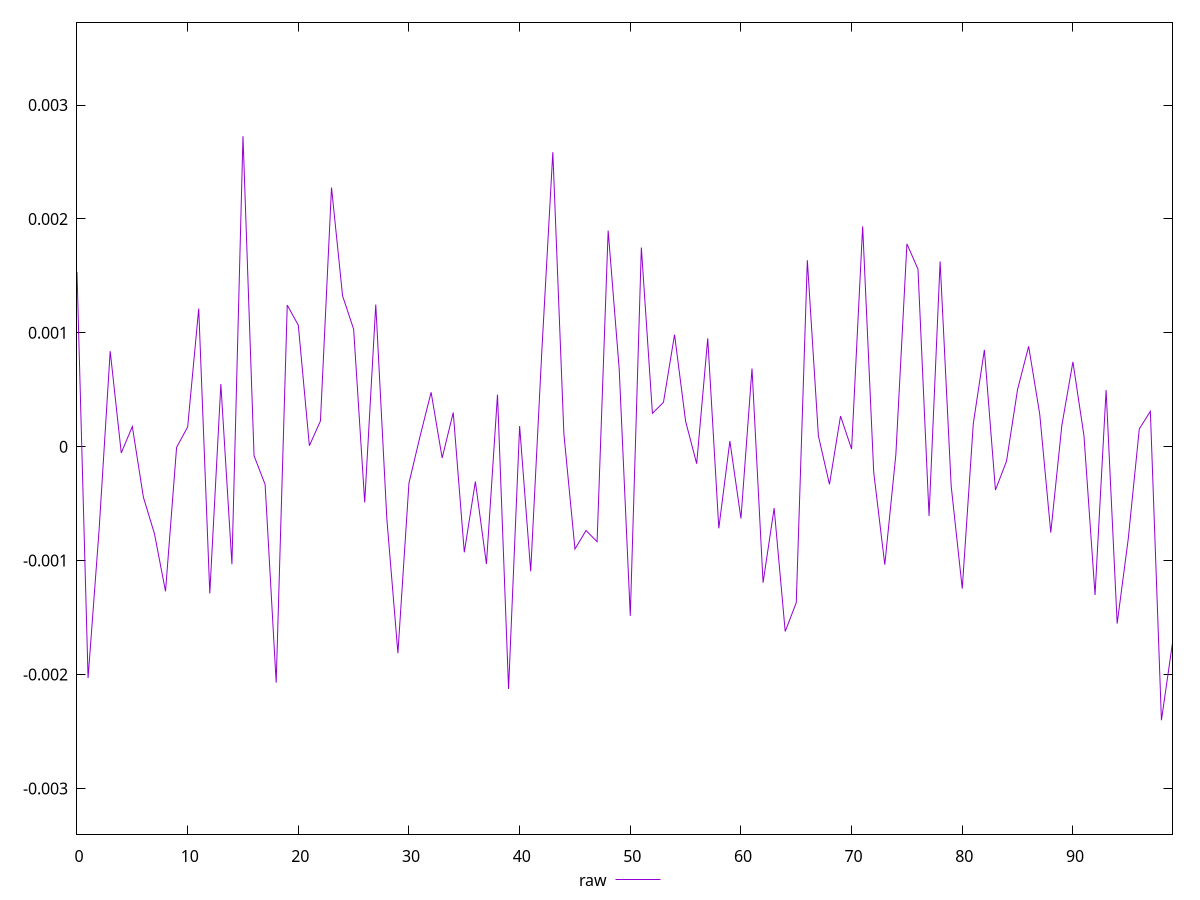 reset

$raw <<EOF
0 0.0015342793453355936
1 -0.0020311003696600874
2 -0.0007256765751565536
3 0.0008387667688408118
4 -0.00005462779512069634
5 0.00017779970417464795
6 -0.00044347737198063896
7 -0.0007642558593345335
8 -0.001269690075953498
9 -0.0000057628980768475654
10 0.00017320003469983112
11 0.001212645778543054
12 -0.0012874351876855713
13 0.0005495958166668127
14 -0.0010315476883027994
15 0.0027264234817201104
16 -0.00007938432202708092
17 -0.0003314990994195749
18 -0.002071517369653928
19 0.001243284758331268
20 0.0010666203882628005
21 0.000008479407953095909
22 0.00022646939412255905
23 0.0022760805498307636
24 0.001324825143630746
25 0.0010315629049982408
26 -0.0004890744284781582
27 0.0012482168891407661
28 -0.000632942372083666
29 -0.001812367864349252
30 -0.00031835301459269186
31 0.00009054171795243402
32 0.00047802466289310566
33 -0.00009889135481352448
34 0.0003002435078275365
35 -0.0009271582076922585
36 -0.00030561102064953266
37 -0.0010297622627506017
38 0.0004576517948554579
39 -0.002126866538906286
40 0.0001815765397490338
41 -0.0010935908997136152
42 0.0008268653087866598
43 0.0025857792210040127
44 0.00011211892692109207
45 -0.0008985721214464356
46 -0.000735633422577645
47 -0.0008339753821959012
48 0.0018980242939678476
49 0.0006784980565480556
50 -0.0014848981957791237
51 0.0017483640898914932
52 0.0002932558192112392
53 0.0003901653250106976
54 0.0009840196115793378
55 0.000223312515556621
56 -0.00014916652505685325
57 0.0009516185305255811
58 -0.0007160490980813636
59 0.00005000404324984973
60 -0.0006300030844458978
61 0.0006862306524822304
62 -0.0011938475856972863
63 -0.0005387073852484886
64 -0.0016219731052896
65 -0.0013693409643045723
66 0.0016372988846917826
67 0.0000953727156989959
68 -0.0003307274793994777
69 0.00026920904081520984
70 -0.000020482266105138343
71 0.0019345653051358286
72 -0.00022565901057198715
73 -0.0010358399778757229
74 -0.00006944707170457961
75 0.0017808805547106018
76 0.0015587873447045404
77 -0.0006072404142999126
78 0.0016262015031206756
79 -0.0003460317271675349
80 -0.0012459210656546483
81 0.0002040825370119824
82 0.0008503175589822114
83 -0.0003802718375609092
84 -0.0001272619102882333
85 0.000503397841242483
86 0.0008812897186150127
87 0.0002872182063829835
88 -0.0007538138066526821
89 0.00018674078410156587
90 0.0007449138768878875
91 0.00009577088368342467
92 -0.0013017225361368562
93 0.0004973119020317784
94 -0.00155244263097823
95 -0.0008101247173989671
96 0.00015645768759673564
97 0.00031093053234583956
98 -0.002401458469591224
99 -0.001721988910476695
EOF

set key outside below
set xrange [0:99]
set yrange [-0.003401458469591224:0.0037264234817201104]
set trange [-0.003401458469591224:0.0037264234817201104]
set terminal svg size 640, 500 enhanced background rgb 'white'
set output "reprap/meta/pScore-difference/samples/pages/raw/values.svg"

plot $raw title "raw" with line

reset
